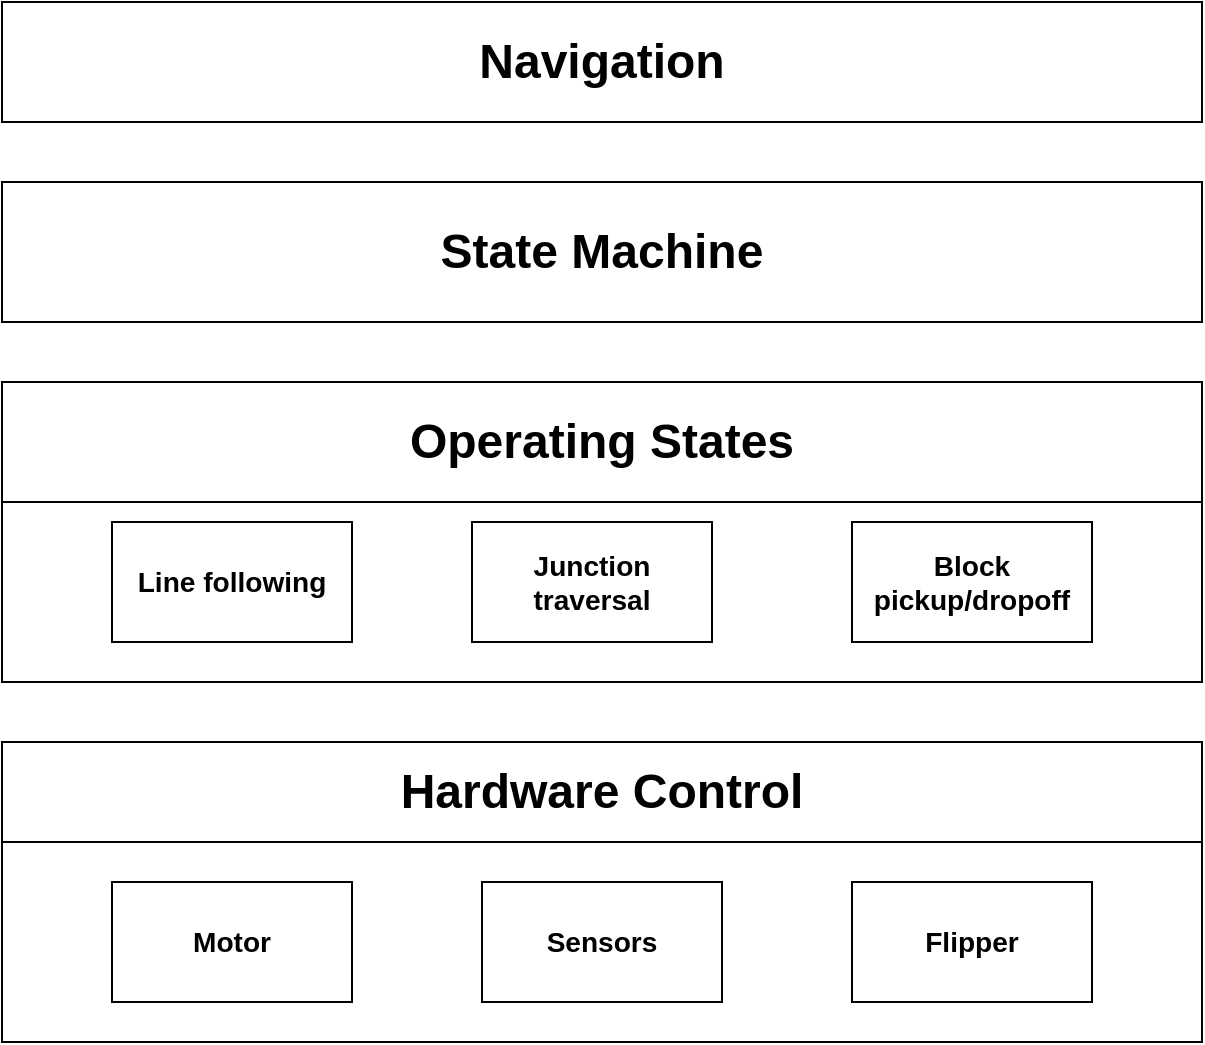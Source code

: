 <mxfile version="23.1.5" type="device">
  <diagram name="Page-1" id="LAr7Cq_9fpJFKIoPwLgG">
    <mxGraphModel dx="1434" dy="738" grid="1" gridSize="10" guides="1" tooltips="1" connect="1" arrows="1" fold="1" page="1" pageScale="1" pageWidth="850" pageHeight="1100" math="0" shadow="0">
      <root>
        <mxCell id="0" />
        <mxCell id="1" parent="0" />
        <mxCell id="5sXEHrz6IQpyJsYVlEab-9" value="" style="group" vertex="1" connectable="0" parent="1">
          <mxGeometry x="125" y="420" width="600" height="150" as="geometry" />
        </mxCell>
        <mxCell id="5sXEHrz6IQpyJsYVlEab-2" value="&lt;h1&gt;&lt;br&gt;&lt;/h1&gt;" style="rounded=0;whiteSpace=wrap;html=1;align=center;" vertex="1" parent="5sXEHrz6IQpyJsYVlEab-9">
          <mxGeometry width="600" height="150" as="geometry" />
        </mxCell>
        <mxCell id="5sXEHrz6IQpyJsYVlEab-4" value="&lt;h3&gt;Motor&lt;/h3&gt;" style="rounded=0;whiteSpace=wrap;html=1;" vertex="1" parent="5sXEHrz6IQpyJsYVlEab-9">
          <mxGeometry x="55" y="70" width="120" height="60" as="geometry" />
        </mxCell>
        <mxCell id="5sXEHrz6IQpyJsYVlEab-5" value="&lt;h3&gt;Sensors&lt;/h3&gt;" style="rounded=0;whiteSpace=wrap;html=1;" vertex="1" parent="5sXEHrz6IQpyJsYVlEab-9">
          <mxGeometry x="240" y="70" width="120" height="60" as="geometry" />
        </mxCell>
        <mxCell id="5sXEHrz6IQpyJsYVlEab-6" value="&lt;h3&gt;Flipper&lt;/h3&gt;" style="rounded=0;whiteSpace=wrap;html=1;" vertex="1" parent="5sXEHrz6IQpyJsYVlEab-9">
          <mxGeometry x="425" y="70" width="120" height="60" as="geometry" />
        </mxCell>
        <mxCell id="5sXEHrz6IQpyJsYVlEab-8" value="&lt;h1&gt;Hardware Control&lt;/h1&gt;" style="rounded=0;whiteSpace=wrap;html=1;" vertex="1" parent="5sXEHrz6IQpyJsYVlEab-9">
          <mxGeometry width="600" height="50" as="geometry" />
        </mxCell>
        <mxCell id="5sXEHrz6IQpyJsYVlEab-14" value="" style="group" vertex="1" connectable="0" parent="1">
          <mxGeometry x="125" y="240" width="600" height="150" as="geometry" />
        </mxCell>
        <mxCell id="5sXEHrz6IQpyJsYVlEab-1" value="&lt;h1&gt;&lt;br&gt;&lt;/h1&gt;" style="rounded=0;whiteSpace=wrap;html=1;" vertex="1" parent="5sXEHrz6IQpyJsYVlEab-14">
          <mxGeometry width="600" height="150" as="geometry" />
        </mxCell>
        <mxCell id="5sXEHrz6IQpyJsYVlEab-10" value="&lt;h3&gt;Line following&lt;/h3&gt;" style="rounded=0;whiteSpace=wrap;html=1;" vertex="1" parent="5sXEHrz6IQpyJsYVlEab-14">
          <mxGeometry x="55" y="70" width="120" height="60" as="geometry" />
        </mxCell>
        <mxCell id="5sXEHrz6IQpyJsYVlEab-11" value="&lt;h3&gt;Junction traversal&lt;/h3&gt;" style="rounded=0;whiteSpace=wrap;html=1;" vertex="1" parent="5sXEHrz6IQpyJsYVlEab-14">
          <mxGeometry x="235" y="70" width="120" height="60" as="geometry" />
        </mxCell>
        <mxCell id="5sXEHrz6IQpyJsYVlEab-12" value="&lt;h3&gt;Block pickup/dropoff&lt;/h3&gt;" style="rounded=0;whiteSpace=wrap;html=1;" vertex="1" parent="5sXEHrz6IQpyJsYVlEab-14">
          <mxGeometry x="425" y="70" width="120" height="60" as="geometry" />
        </mxCell>
        <mxCell id="5sXEHrz6IQpyJsYVlEab-13" value="&lt;h1&gt;Operating States&lt;/h1&gt;" style="rounded=0;whiteSpace=wrap;html=1;" vertex="1" parent="5sXEHrz6IQpyJsYVlEab-14">
          <mxGeometry width="600" height="60" as="geometry" />
        </mxCell>
        <mxCell id="5sXEHrz6IQpyJsYVlEab-15" value="&lt;h1&gt;State Machine&lt;/h1&gt;" style="rounded=0;whiteSpace=wrap;html=1;" vertex="1" parent="1">
          <mxGeometry x="125" y="140" width="600" height="70" as="geometry" />
        </mxCell>
        <mxCell id="5sXEHrz6IQpyJsYVlEab-16" value="&lt;h1&gt;Navigation&lt;/h1&gt;" style="rounded=0;whiteSpace=wrap;html=1;" vertex="1" parent="1">
          <mxGeometry x="125" y="50" width="600" height="60" as="geometry" />
        </mxCell>
      </root>
    </mxGraphModel>
  </diagram>
</mxfile>
